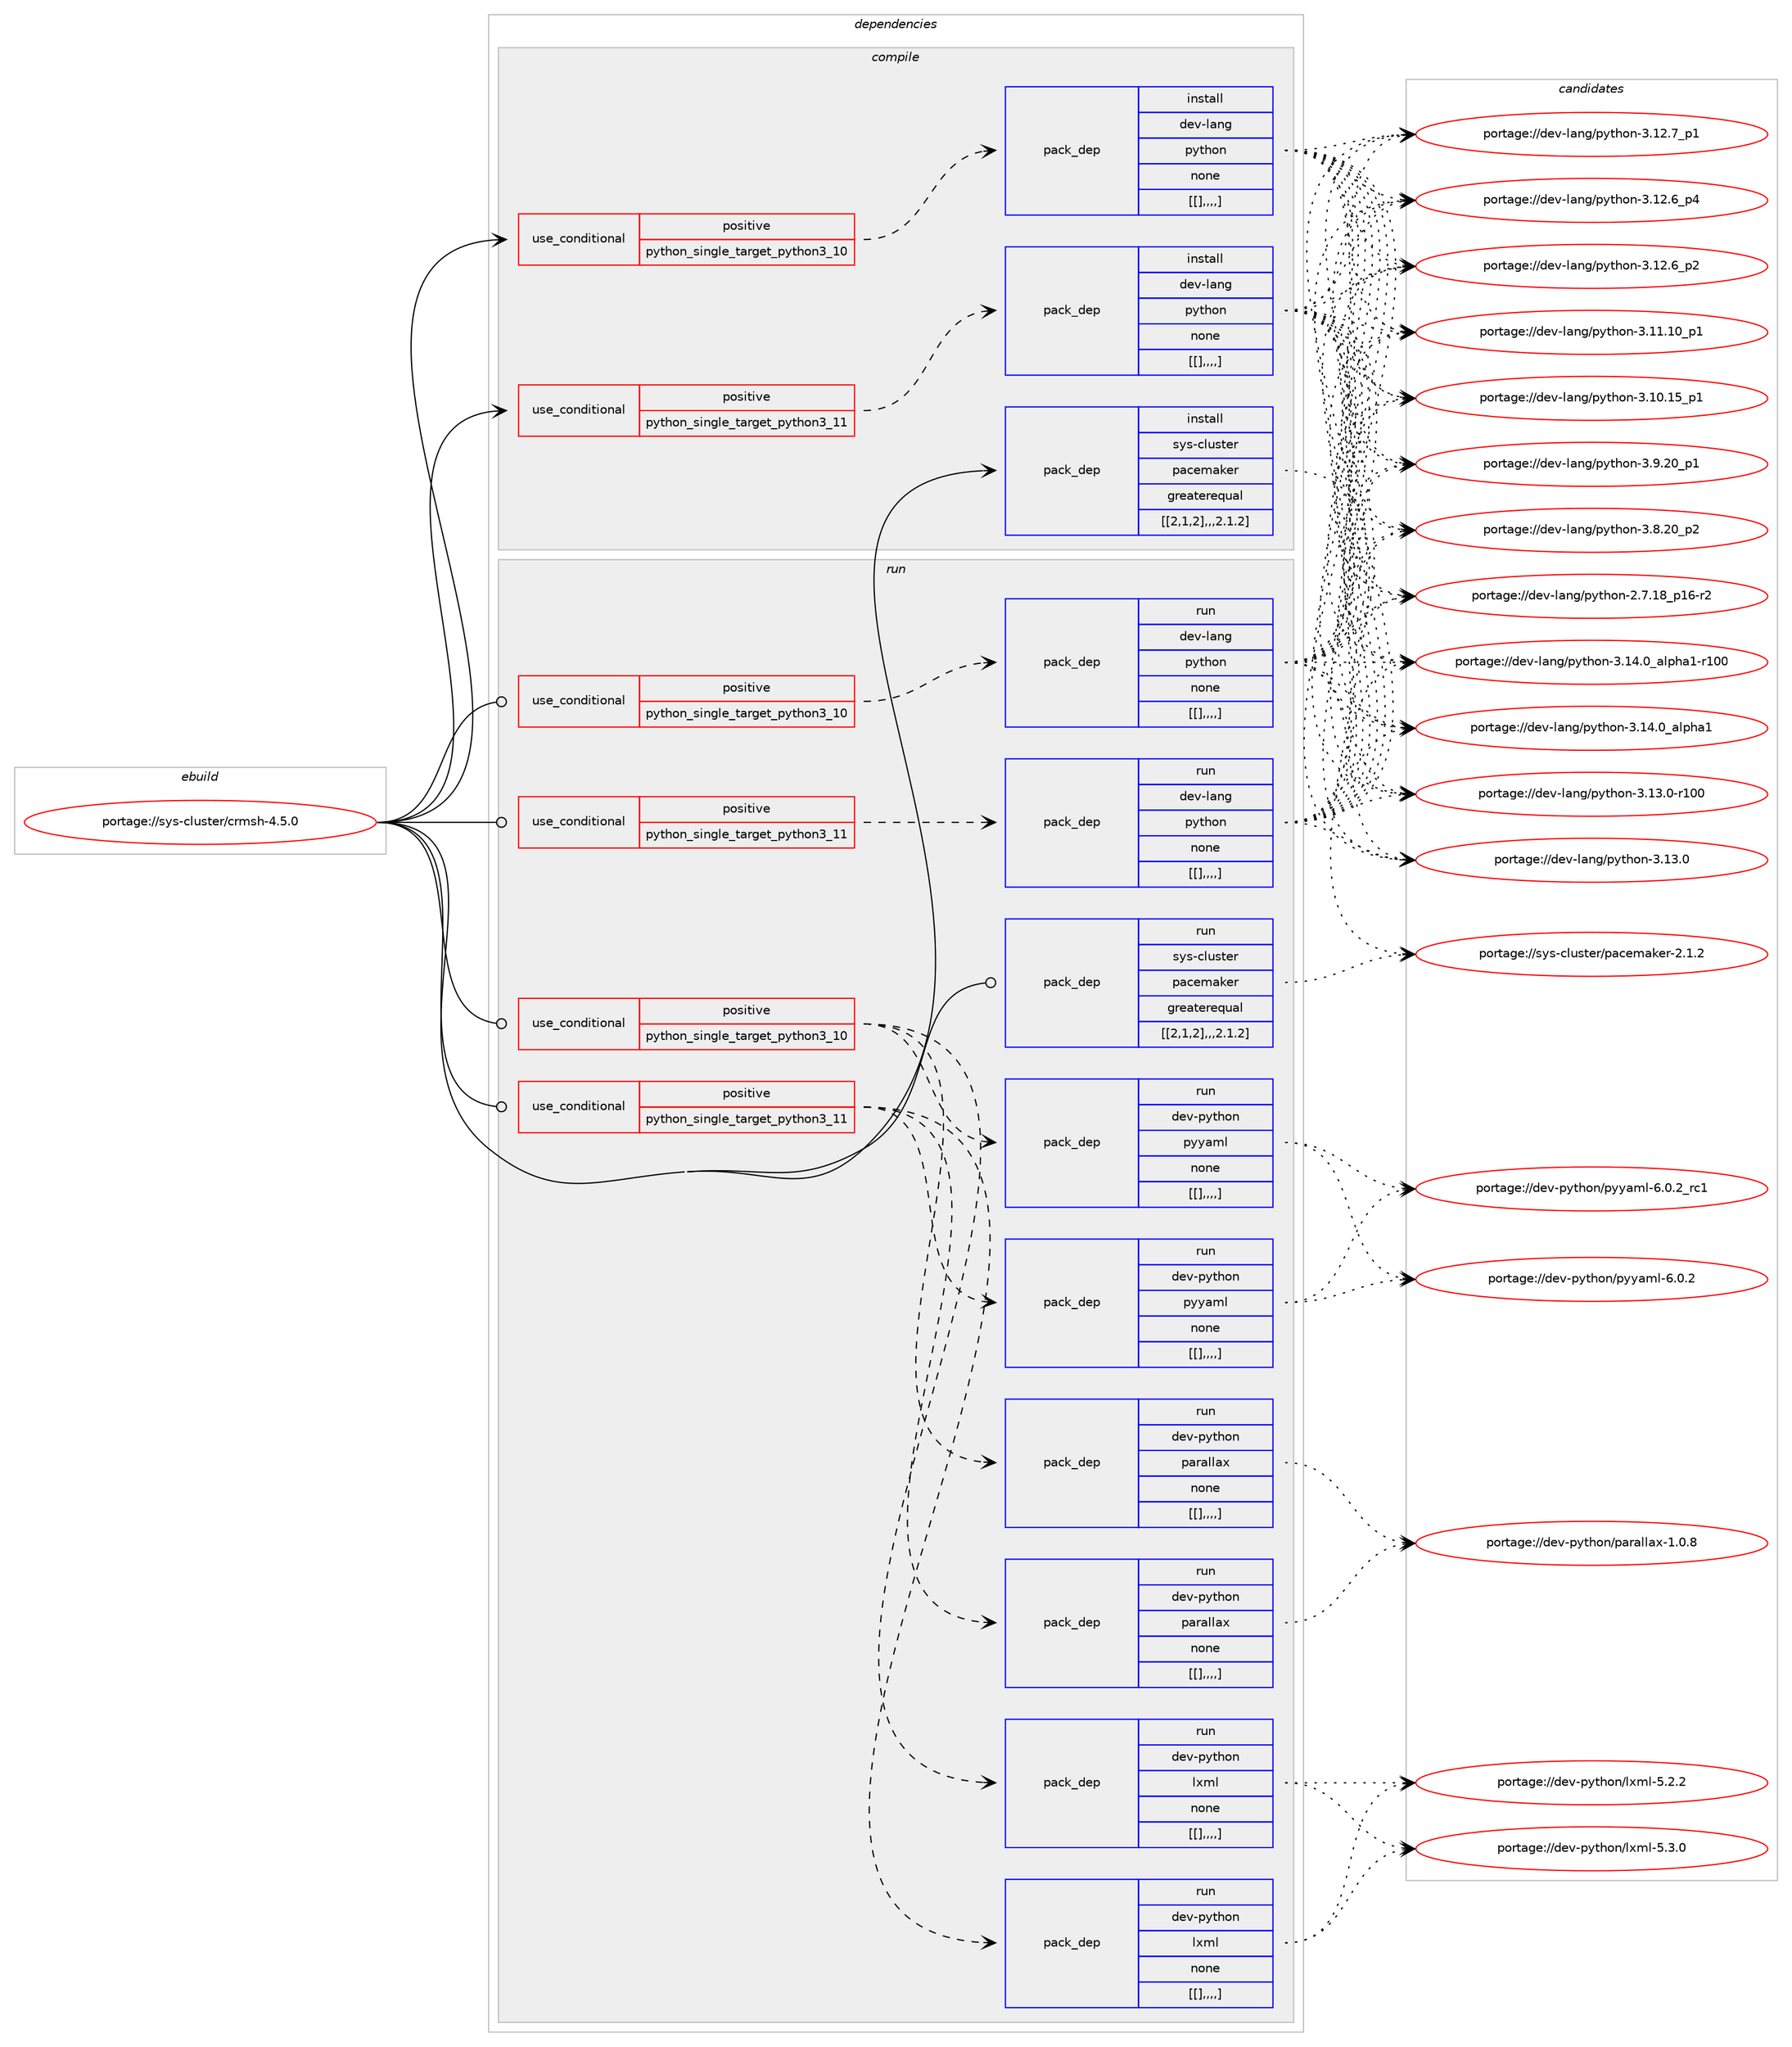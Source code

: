 digraph prolog {

# *************
# Graph options
# *************

newrank=true;
concentrate=true;
compound=true;
graph [rankdir=LR,fontname=Helvetica,fontsize=10,ranksep=1.5];#, ranksep=2.5, nodesep=0.2];
edge  [arrowhead=vee];
node  [fontname=Helvetica,fontsize=10];

# **********
# The ebuild
# **********

subgraph cluster_leftcol {
color=gray;
label=<<i>ebuild</i>>;
id [label="portage://sys-cluster/crmsh-4.5.0", color=red, width=4, href="../sys-cluster/crmsh-4.5.0.svg"];
}

# ****************
# The dependencies
# ****************

subgraph cluster_midcol {
color=gray;
label=<<i>dependencies</i>>;
subgraph cluster_compile {
fillcolor="#eeeeee";
style=filled;
label=<<i>compile</i>>;
subgraph cond120643 {
dependency452487 [label=<<TABLE BORDER="0" CELLBORDER="1" CELLSPACING="0" CELLPADDING="4"><TR><TD ROWSPAN="3" CELLPADDING="10">use_conditional</TD></TR><TR><TD>positive</TD></TR><TR><TD>python_single_target_python3_10</TD></TR></TABLE>>, shape=none, color=red];
subgraph pack328654 {
dependency452531 [label=<<TABLE BORDER="0" CELLBORDER="1" CELLSPACING="0" CELLPADDING="4" WIDTH="220"><TR><TD ROWSPAN="6" CELLPADDING="30">pack_dep</TD></TR><TR><TD WIDTH="110">install</TD></TR><TR><TD>dev-lang</TD></TR><TR><TD>python</TD></TR><TR><TD>none</TD></TR><TR><TD>[[],,,,]</TD></TR></TABLE>>, shape=none, color=blue];
}
dependency452487:e -> dependency452531:w [weight=20,style="dashed",arrowhead="vee"];
}
id:e -> dependency452487:w [weight=20,style="solid",arrowhead="vee"];
subgraph cond120684 {
dependency452577 [label=<<TABLE BORDER="0" CELLBORDER="1" CELLSPACING="0" CELLPADDING="4"><TR><TD ROWSPAN="3" CELLPADDING="10">use_conditional</TD></TR><TR><TD>positive</TD></TR><TR><TD>python_single_target_python3_11</TD></TR></TABLE>>, shape=none, color=red];
subgraph pack328696 {
dependency452600 [label=<<TABLE BORDER="0" CELLBORDER="1" CELLSPACING="0" CELLPADDING="4" WIDTH="220"><TR><TD ROWSPAN="6" CELLPADDING="30">pack_dep</TD></TR><TR><TD WIDTH="110">install</TD></TR><TR><TD>dev-lang</TD></TR><TR><TD>python</TD></TR><TR><TD>none</TD></TR><TR><TD>[[],,,,]</TD></TR></TABLE>>, shape=none, color=blue];
}
dependency452577:e -> dependency452600:w [weight=20,style="dashed",arrowhead="vee"];
}
id:e -> dependency452577:w [weight=20,style="solid",arrowhead="vee"];
subgraph pack328715 {
dependency452647 [label=<<TABLE BORDER="0" CELLBORDER="1" CELLSPACING="0" CELLPADDING="4" WIDTH="220"><TR><TD ROWSPAN="6" CELLPADDING="30">pack_dep</TD></TR><TR><TD WIDTH="110">install</TD></TR><TR><TD>sys-cluster</TD></TR><TR><TD>pacemaker</TD></TR><TR><TD>greaterequal</TD></TR><TR><TD>[[2,1,2],,,2.1.2]</TD></TR></TABLE>>, shape=none, color=blue];
}
id:e -> dependency452647:w [weight=20,style="solid",arrowhead="vee"];
}
subgraph cluster_compileandrun {
fillcolor="#eeeeee";
style=filled;
label=<<i>compile and run</i>>;
}
subgraph cluster_run {
fillcolor="#eeeeee";
style=filled;
label=<<i>run</i>>;
subgraph cond120749 {
dependency452735 [label=<<TABLE BORDER="0" CELLBORDER="1" CELLSPACING="0" CELLPADDING="4"><TR><TD ROWSPAN="3" CELLPADDING="10">use_conditional</TD></TR><TR><TD>positive</TD></TR><TR><TD>python_single_target_python3_10</TD></TR></TABLE>>, shape=none, color=red];
subgraph pack328867 {
dependency452923 [label=<<TABLE BORDER="0" CELLBORDER="1" CELLSPACING="0" CELLPADDING="4" WIDTH="220"><TR><TD ROWSPAN="6" CELLPADDING="30">pack_dep</TD></TR><TR><TD WIDTH="110">run</TD></TR><TR><TD>dev-lang</TD></TR><TR><TD>python</TD></TR><TR><TD>none</TD></TR><TR><TD>[[],,,,]</TD></TR></TABLE>>, shape=none, color=blue];
}
dependency452735:e -> dependency452923:w [weight=20,style="dashed",arrowhead="vee"];
}
id:e -> dependency452735:w [weight=20,style="solid",arrowhead="odot"];
subgraph cond120812 {
dependency452947 [label=<<TABLE BORDER="0" CELLBORDER="1" CELLSPACING="0" CELLPADDING="4"><TR><TD ROWSPAN="3" CELLPADDING="10">use_conditional</TD></TR><TR><TD>positive</TD></TR><TR><TD>python_single_target_python3_10</TD></TR></TABLE>>, shape=none, color=red];
subgraph pack328923 {
dependency452950 [label=<<TABLE BORDER="0" CELLBORDER="1" CELLSPACING="0" CELLPADDING="4" WIDTH="220"><TR><TD ROWSPAN="6" CELLPADDING="30">pack_dep</TD></TR><TR><TD WIDTH="110">run</TD></TR><TR><TD>dev-python</TD></TR><TR><TD>lxml</TD></TR><TR><TD>none</TD></TR><TR><TD>[[],,,,]</TD></TR></TABLE>>, shape=none, color=blue];
}
dependency452947:e -> dependency452950:w [weight=20,style="dashed",arrowhead="vee"];
subgraph pack328936 {
dependency452975 [label=<<TABLE BORDER="0" CELLBORDER="1" CELLSPACING="0" CELLPADDING="4" WIDTH="220"><TR><TD ROWSPAN="6" CELLPADDING="30">pack_dep</TD></TR><TR><TD WIDTH="110">run</TD></TR><TR><TD>dev-python</TD></TR><TR><TD>parallax</TD></TR><TR><TD>none</TD></TR><TR><TD>[[],,,,]</TD></TR></TABLE>>, shape=none, color=blue];
}
dependency452947:e -> dependency452975:w [weight=20,style="dashed",arrowhead="vee"];
subgraph pack328940 {
dependency453001 [label=<<TABLE BORDER="0" CELLBORDER="1" CELLSPACING="0" CELLPADDING="4" WIDTH="220"><TR><TD ROWSPAN="6" CELLPADDING="30">pack_dep</TD></TR><TR><TD WIDTH="110">run</TD></TR><TR><TD>dev-python</TD></TR><TR><TD>pyyaml</TD></TR><TR><TD>none</TD></TR><TR><TD>[[],,,,]</TD></TR></TABLE>>, shape=none, color=blue];
}
dependency452947:e -> dependency453001:w [weight=20,style="dashed",arrowhead="vee"];
}
id:e -> dependency452947:w [weight=20,style="solid",arrowhead="odot"];
subgraph cond120844 {
dependency453004 [label=<<TABLE BORDER="0" CELLBORDER="1" CELLSPACING="0" CELLPADDING="4"><TR><TD ROWSPAN="3" CELLPADDING="10">use_conditional</TD></TR><TR><TD>positive</TD></TR><TR><TD>python_single_target_python3_11</TD></TR></TABLE>>, shape=none, color=red];
subgraph pack328971 {
dependency453029 [label=<<TABLE BORDER="0" CELLBORDER="1" CELLSPACING="0" CELLPADDING="4" WIDTH="220"><TR><TD ROWSPAN="6" CELLPADDING="30">pack_dep</TD></TR><TR><TD WIDTH="110">run</TD></TR><TR><TD>dev-lang</TD></TR><TR><TD>python</TD></TR><TR><TD>none</TD></TR><TR><TD>[[],,,,]</TD></TR></TABLE>>, shape=none, color=blue];
}
dependency453004:e -> dependency453029:w [weight=20,style="dashed",arrowhead="vee"];
}
id:e -> dependency453004:w [weight=20,style="solid",arrowhead="odot"];
subgraph cond120858 {
dependency453058 [label=<<TABLE BORDER="0" CELLBORDER="1" CELLSPACING="0" CELLPADDING="4"><TR><TD ROWSPAN="3" CELLPADDING="10">use_conditional</TD></TR><TR><TD>positive</TD></TR><TR><TD>python_single_target_python3_11</TD></TR></TABLE>>, shape=none, color=red];
subgraph pack329007 {
dependency453097 [label=<<TABLE BORDER="0" CELLBORDER="1" CELLSPACING="0" CELLPADDING="4" WIDTH="220"><TR><TD ROWSPAN="6" CELLPADDING="30">pack_dep</TD></TR><TR><TD WIDTH="110">run</TD></TR><TR><TD>dev-python</TD></TR><TR><TD>lxml</TD></TR><TR><TD>none</TD></TR><TR><TD>[[],,,,]</TD></TR></TABLE>>, shape=none, color=blue];
}
dependency453058:e -> dependency453097:w [weight=20,style="dashed",arrowhead="vee"];
subgraph pack329038 {
dependency453164 [label=<<TABLE BORDER="0" CELLBORDER="1" CELLSPACING="0" CELLPADDING="4" WIDTH="220"><TR><TD ROWSPAN="6" CELLPADDING="30">pack_dep</TD></TR><TR><TD WIDTH="110">run</TD></TR><TR><TD>dev-python</TD></TR><TR><TD>parallax</TD></TR><TR><TD>none</TD></TR><TR><TD>[[],,,,]</TD></TR></TABLE>>, shape=none, color=blue];
}
dependency453058:e -> dependency453164:w [weight=20,style="dashed",arrowhead="vee"];
subgraph pack329070 {
dependency453190 [label=<<TABLE BORDER="0" CELLBORDER="1" CELLSPACING="0" CELLPADDING="4" WIDTH="220"><TR><TD ROWSPAN="6" CELLPADDING="30">pack_dep</TD></TR><TR><TD WIDTH="110">run</TD></TR><TR><TD>dev-python</TD></TR><TR><TD>pyyaml</TD></TR><TR><TD>none</TD></TR><TR><TD>[[],,,,]</TD></TR></TABLE>>, shape=none, color=blue];
}
dependency453058:e -> dependency453190:w [weight=20,style="dashed",arrowhead="vee"];
}
id:e -> dependency453058:w [weight=20,style="solid",arrowhead="odot"];
subgraph pack329103 {
dependency453233 [label=<<TABLE BORDER="0" CELLBORDER="1" CELLSPACING="0" CELLPADDING="4" WIDTH="220"><TR><TD ROWSPAN="6" CELLPADDING="30">pack_dep</TD></TR><TR><TD WIDTH="110">run</TD></TR><TR><TD>sys-cluster</TD></TR><TR><TD>pacemaker</TD></TR><TR><TD>greaterequal</TD></TR><TR><TD>[[2,1,2],,,2.1.2]</TD></TR></TABLE>>, shape=none, color=blue];
}
id:e -> dependency453233:w [weight=20,style="solid",arrowhead="odot"];
}
}

# **************
# The candidates
# **************

subgraph cluster_choices {
rank=same;
color=gray;
label=<<i>candidates</i>>;

subgraph choice327750 {
color=black;
nodesep=1;
choice100101118451089711010347112121116104111110455146495246489597108112104974945114494848 [label="portage://dev-lang/python-3.14.0_alpha1-r100", color=red, width=4,href="../dev-lang/python-3.14.0_alpha1-r100.svg"];
choice1001011184510897110103471121211161041111104551464952464895971081121049749 [label="portage://dev-lang/python-3.14.0_alpha1", color=red, width=4,href="../dev-lang/python-3.14.0_alpha1.svg"];
choice1001011184510897110103471121211161041111104551464951464845114494848 [label="portage://dev-lang/python-3.13.0-r100", color=red, width=4,href="../dev-lang/python-3.13.0-r100.svg"];
choice10010111845108971101034711212111610411111045514649514648 [label="portage://dev-lang/python-3.13.0", color=red, width=4,href="../dev-lang/python-3.13.0.svg"];
choice100101118451089711010347112121116104111110455146495046559511249 [label="portage://dev-lang/python-3.12.7_p1", color=red, width=4,href="../dev-lang/python-3.12.7_p1.svg"];
choice100101118451089711010347112121116104111110455146495046549511252 [label="portage://dev-lang/python-3.12.6_p4", color=red, width=4,href="../dev-lang/python-3.12.6_p4.svg"];
choice100101118451089711010347112121116104111110455146495046549511250 [label="portage://dev-lang/python-3.12.6_p2", color=red, width=4,href="../dev-lang/python-3.12.6_p2.svg"];
choice10010111845108971101034711212111610411111045514649494649489511249 [label="portage://dev-lang/python-3.11.10_p1", color=red, width=4,href="../dev-lang/python-3.11.10_p1.svg"];
choice10010111845108971101034711212111610411111045514649484649539511249 [label="portage://dev-lang/python-3.10.15_p1", color=red, width=4,href="../dev-lang/python-3.10.15_p1.svg"];
choice100101118451089711010347112121116104111110455146574650489511249 [label="portage://dev-lang/python-3.9.20_p1", color=red, width=4,href="../dev-lang/python-3.9.20_p1.svg"];
choice100101118451089711010347112121116104111110455146564650489511250 [label="portage://dev-lang/python-3.8.20_p2", color=red, width=4,href="../dev-lang/python-3.8.20_p2.svg"];
choice100101118451089711010347112121116104111110455046554649569511249544511450 [label="portage://dev-lang/python-2.7.18_p16-r2", color=red, width=4,href="../dev-lang/python-2.7.18_p16-r2.svg"];
dependency452531:e -> choice100101118451089711010347112121116104111110455146495246489597108112104974945114494848:w [style=dotted,weight="100"];
dependency452531:e -> choice1001011184510897110103471121211161041111104551464952464895971081121049749:w [style=dotted,weight="100"];
dependency452531:e -> choice1001011184510897110103471121211161041111104551464951464845114494848:w [style=dotted,weight="100"];
dependency452531:e -> choice10010111845108971101034711212111610411111045514649514648:w [style=dotted,weight="100"];
dependency452531:e -> choice100101118451089711010347112121116104111110455146495046559511249:w [style=dotted,weight="100"];
dependency452531:e -> choice100101118451089711010347112121116104111110455146495046549511252:w [style=dotted,weight="100"];
dependency452531:e -> choice100101118451089711010347112121116104111110455146495046549511250:w [style=dotted,weight="100"];
dependency452531:e -> choice10010111845108971101034711212111610411111045514649494649489511249:w [style=dotted,weight="100"];
dependency452531:e -> choice10010111845108971101034711212111610411111045514649484649539511249:w [style=dotted,weight="100"];
dependency452531:e -> choice100101118451089711010347112121116104111110455146574650489511249:w [style=dotted,weight="100"];
dependency452531:e -> choice100101118451089711010347112121116104111110455146564650489511250:w [style=dotted,weight="100"];
dependency452531:e -> choice100101118451089711010347112121116104111110455046554649569511249544511450:w [style=dotted,weight="100"];
}
subgraph choice327771 {
color=black;
nodesep=1;
choice100101118451089711010347112121116104111110455146495246489597108112104974945114494848 [label="portage://dev-lang/python-3.14.0_alpha1-r100", color=red, width=4,href="../dev-lang/python-3.14.0_alpha1-r100.svg"];
choice1001011184510897110103471121211161041111104551464952464895971081121049749 [label="portage://dev-lang/python-3.14.0_alpha1", color=red, width=4,href="../dev-lang/python-3.14.0_alpha1.svg"];
choice1001011184510897110103471121211161041111104551464951464845114494848 [label="portage://dev-lang/python-3.13.0-r100", color=red, width=4,href="../dev-lang/python-3.13.0-r100.svg"];
choice10010111845108971101034711212111610411111045514649514648 [label="portage://dev-lang/python-3.13.0", color=red, width=4,href="../dev-lang/python-3.13.0.svg"];
choice100101118451089711010347112121116104111110455146495046559511249 [label="portage://dev-lang/python-3.12.7_p1", color=red, width=4,href="../dev-lang/python-3.12.7_p1.svg"];
choice100101118451089711010347112121116104111110455146495046549511252 [label="portage://dev-lang/python-3.12.6_p4", color=red, width=4,href="../dev-lang/python-3.12.6_p4.svg"];
choice100101118451089711010347112121116104111110455146495046549511250 [label="portage://dev-lang/python-3.12.6_p2", color=red, width=4,href="../dev-lang/python-3.12.6_p2.svg"];
choice10010111845108971101034711212111610411111045514649494649489511249 [label="portage://dev-lang/python-3.11.10_p1", color=red, width=4,href="../dev-lang/python-3.11.10_p1.svg"];
choice10010111845108971101034711212111610411111045514649484649539511249 [label="portage://dev-lang/python-3.10.15_p1", color=red, width=4,href="../dev-lang/python-3.10.15_p1.svg"];
choice100101118451089711010347112121116104111110455146574650489511249 [label="portage://dev-lang/python-3.9.20_p1", color=red, width=4,href="../dev-lang/python-3.9.20_p1.svg"];
choice100101118451089711010347112121116104111110455146564650489511250 [label="portage://dev-lang/python-3.8.20_p2", color=red, width=4,href="../dev-lang/python-3.8.20_p2.svg"];
choice100101118451089711010347112121116104111110455046554649569511249544511450 [label="portage://dev-lang/python-2.7.18_p16-r2", color=red, width=4,href="../dev-lang/python-2.7.18_p16-r2.svg"];
dependency452600:e -> choice100101118451089711010347112121116104111110455146495246489597108112104974945114494848:w [style=dotted,weight="100"];
dependency452600:e -> choice1001011184510897110103471121211161041111104551464952464895971081121049749:w [style=dotted,weight="100"];
dependency452600:e -> choice1001011184510897110103471121211161041111104551464951464845114494848:w [style=dotted,weight="100"];
dependency452600:e -> choice10010111845108971101034711212111610411111045514649514648:w [style=dotted,weight="100"];
dependency452600:e -> choice100101118451089711010347112121116104111110455146495046559511249:w [style=dotted,weight="100"];
dependency452600:e -> choice100101118451089711010347112121116104111110455146495046549511252:w [style=dotted,weight="100"];
dependency452600:e -> choice100101118451089711010347112121116104111110455146495046549511250:w [style=dotted,weight="100"];
dependency452600:e -> choice10010111845108971101034711212111610411111045514649494649489511249:w [style=dotted,weight="100"];
dependency452600:e -> choice10010111845108971101034711212111610411111045514649484649539511249:w [style=dotted,weight="100"];
dependency452600:e -> choice100101118451089711010347112121116104111110455146574650489511249:w [style=dotted,weight="100"];
dependency452600:e -> choice100101118451089711010347112121116104111110455146564650489511250:w [style=dotted,weight="100"];
dependency452600:e -> choice100101118451089711010347112121116104111110455046554649569511249544511450:w [style=dotted,weight="100"];
}
subgraph choice327795 {
color=black;
nodesep=1;
choice115121115459910811711511610111447112979910110997107101114455046494650 [label="portage://sys-cluster/pacemaker-2.1.2", color=red, width=4,href="../sys-cluster/pacemaker-2.1.2.svg"];
dependency452647:e -> choice115121115459910811711511610111447112979910110997107101114455046494650:w [style=dotted,weight="100"];
}
subgraph choice327796 {
color=black;
nodesep=1;
choice100101118451089711010347112121116104111110455146495246489597108112104974945114494848 [label="portage://dev-lang/python-3.14.0_alpha1-r100", color=red, width=4,href="../dev-lang/python-3.14.0_alpha1-r100.svg"];
choice1001011184510897110103471121211161041111104551464952464895971081121049749 [label="portage://dev-lang/python-3.14.0_alpha1", color=red, width=4,href="../dev-lang/python-3.14.0_alpha1.svg"];
choice1001011184510897110103471121211161041111104551464951464845114494848 [label="portage://dev-lang/python-3.13.0-r100", color=red, width=4,href="../dev-lang/python-3.13.0-r100.svg"];
choice10010111845108971101034711212111610411111045514649514648 [label="portage://dev-lang/python-3.13.0", color=red, width=4,href="../dev-lang/python-3.13.0.svg"];
choice100101118451089711010347112121116104111110455146495046559511249 [label="portage://dev-lang/python-3.12.7_p1", color=red, width=4,href="../dev-lang/python-3.12.7_p1.svg"];
choice100101118451089711010347112121116104111110455146495046549511252 [label="portage://dev-lang/python-3.12.6_p4", color=red, width=4,href="../dev-lang/python-3.12.6_p4.svg"];
choice100101118451089711010347112121116104111110455146495046549511250 [label="portage://dev-lang/python-3.12.6_p2", color=red, width=4,href="../dev-lang/python-3.12.6_p2.svg"];
choice10010111845108971101034711212111610411111045514649494649489511249 [label="portage://dev-lang/python-3.11.10_p1", color=red, width=4,href="../dev-lang/python-3.11.10_p1.svg"];
choice10010111845108971101034711212111610411111045514649484649539511249 [label="portage://dev-lang/python-3.10.15_p1", color=red, width=4,href="../dev-lang/python-3.10.15_p1.svg"];
choice100101118451089711010347112121116104111110455146574650489511249 [label="portage://dev-lang/python-3.9.20_p1", color=red, width=4,href="../dev-lang/python-3.9.20_p1.svg"];
choice100101118451089711010347112121116104111110455146564650489511250 [label="portage://dev-lang/python-3.8.20_p2", color=red, width=4,href="../dev-lang/python-3.8.20_p2.svg"];
choice100101118451089711010347112121116104111110455046554649569511249544511450 [label="portage://dev-lang/python-2.7.18_p16-r2", color=red, width=4,href="../dev-lang/python-2.7.18_p16-r2.svg"];
dependency452923:e -> choice100101118451089711010347112121116104111110455146495246489597108112104974945114494848:w [style=dotted,weight="100"];
dependency452923:e -> choice1001011184510897110103471121211161041111104551464952464895971081121049749:w [style=dotted,weight="100"];
dependency452923:e -> choice1001011184510897110103471121211161041111104551464951464845114494848:w [style=dotted,weight="100"];
dependency452923:e -> choice10010111845108971101034711212111610411111045514649514648:w [style=dotted,weight="100"];
dependency452923:e -> choice100101118451089711010347112121116104111110455146495046559511249:w [style=dotted,weight="100"];
dependency452923:e -> choice100101118451089711010347112121116104111110455146495046549511252:w [style=dotted,weight="100"];
dependency452923:e -> choice100101118451089711010347112121116104111110455146495046549511250:w [style=dotted,weight="100"];
dependency452923:e -> choice10010111845108971101034711212111610411111045514649494649489511249:w [style=dotted,weight="100"];
dependency452923:e -> choice10010111845108971101034711212111610411111045514649484649539511249:w [style=dotted,weight="100"];
dependency452923:e -> choice100101118451089711010347112121116104111110455146574650489511249:w [style=dotted,weight="100"];
dependency452923:e -> choice100101118451089711010347112121116104111110455146564650489511250:w [style=dotted,weight="100"];
dependency452923:e -> choice100101118451089711010347112121116104111110455046554649569511249544511450:w [style=dotted,weight="100"];
}
subgraph choice327802 {
color=black;
nodesep=1;
choice1001011184511212111610411111047108120109108455346514648 [label="portage://dev-python/lxml-5.3.0", color=red, width=4,href="../dev-python/lxml-5.3.0.svg"];
choice1001011184511212111610411111047108120109108455346504650 [label="portage://dev-python/lxml-5.2.2", color=red, width=4,href="../dev-python/lxml-5.2.2.svg"];
dependency452950:e -> choice1001011184511212111610411111047108120109108455346514648:w [style=dotted,weight="100"];
dependency452950:e -> choice1001011184511212111610411111047108120109108455346504650:w [style=dotted,weight="100"];
}
subgraph choice327805 {
color=black;
nodesep=1;
choice1001011184511212111610411111047112971149710810897120454946484656 [label="portage://dev-python/parallax-1.0.8", color=red, width=4,href="../dev-python/parallax-1.0.8.svg"];
dependency452975:e -> choice1001011184511212111610411111047112971149710810897120454946484656:w [style=dotted,weight="100"];
}
subgraph choice327810 {
color=black;
nodesep=1;
choice100101118451121211161041111104711212112197109108455446484650951149949 [label="portage://dev-python/pyyaml-6.0.2_rc1", color=red, width=4,href="../dev-python/pyyaml-6.0.2_rc1.svg"];
choice100101118451121211161041111104711212112197109108455446484650 [label="portage://dev-python/pyyaml-6.0.2", color=red, width=4,href="../dev-python/pyyaml-6.0.2.svg"];
dependency453001:e -> choice100101118451121211161041111104711212112197109108455446484650951149949:w [style=dotted,weight="100"];
dependency453001:e -> choice100101118451121211161041111104711212112197109108455446484650:w [style=dotted,weight="100"];
}
subgraph choice327815 {
color=black;
nodesep=1;
choice100101118451089711010347112121116104111110455146495246489597108112104974945114494848 [label="portage://dev-lang/python-3.14.0_alpha1-r100", color=red, width=4,href="../dev-lang/python-3.14.0_alpha1-r100.svg"];
choice1001011184510897110103471121211161041111104551464952464895971081121049749 [label="portage://dev-lang/python-3.14.0_alpha1", color=red, width=4,href="../dev-lang/python-3.14.0_alpha1.svg"];
choice1001011184510897110103471121211161041111104551464951464845114494848 [label="portage://dev-lang/python-3.13.0-r100", color=red, width=4,href="../dev-lang/python-3.13.0-r100.svg"];
choice10010111845108971101034711212111610411111045514649514648 [label="portage://dev-lang/python-3.13.0", color=red, width=4,href="../dev-lang/python-3.13.0.svg"];
choice100101118451089711010347112121116104111110455146495046559511249 [label="portage://dev-lang/python-3.12.7_p1", color=red, width=4,href="../dev-lang/python-3.12.7_p1.svg"];
choice100101118451089711010347112121116104111110455146495046549511252 [label="portage://dev-lang/python-3.12.6_p4", color=red, width=4,href="../dev-lang/python-3.12.6_p4.svg"];
choice100101118451089711010347112121116104111110455146495046549511250 [label="portage://dev-lang/python-3.12.6_p2", color=red, width=4,href="../dev-lang/python-3.12.6_p2.svg"];
choice10010111845108971101034711212111610411111045514649494649489511249 [label="portage://dev-lang/python-3.11.10_p1", color=red, width=4,href="../dev-lang/python-3.11.10_p1.svg"];
choice10010111845108971101034711212111610411111045514649484649539511249 [label="portage://dev-lang/python-3.10.15_p1", color=red, width=4,href="../dev-lang/python-3.10.15_p1.svg"];
choice100101118451089711010347112121116104111110455146574650489511249 [label="portage://dev-lang/python-3.9.20_p1", color=red, width=4,href="../dev-lang/python-3.9.20_p1.svg"];
choice100101118451089711010347112121116104111110455146564650489511250 [label="portage://dev-lang/python-3.8.20_p2", color=red, width=4,href="../dev-lang/python-3.8.20_p2.svg"];
choice100101118451089711010347112121116104111110455046554649569511249544511450 [label="portage://dev-lang/python-2.7.18_p16-r2", color=red, width=4,href="../dev-lang/python-2.7.18_p16-r2.svg"];
dependency453029:e -> choice100101118451089711010347112121116104111110455146495246489597108112104974945114494848:w [style=dotted,weight="100"];
dependency453029:e -> choice1001011184510897110103471121211161041111104551464952464895971081121049749:w [style=dotted,weight="100"];
dependency453029:e -> choice1001011184510897110103471121211161041111104551464951464845114494848:w [style=dotted,weight="100"];
dependency453029:e -> choice10010111845108971101034711212111610411111045514649514648:w [style=dotted,weight="100"];
dependency453029:e -> choice100101118451089711010347112121116104111110455146495046559511249:w [style=dotted,weight="100"];
dependency453029:e -> choice100101118451089711010347112121116104111110455146495046549511252:w [style=dotted,weight="100"];
dependency453029:e -> choice100101118451089711010347112121116104111110455146495046549511250:w [style=dotted,weight="100"];
dependency453029:e -> choice10010111845108971101034711212111610411111045514649494649489511249:w [style=dotted,weight="100"];
dependency453029:e -> choice10010111845108971101034711212111610411111045514649484649539511249:w [style=dotted,weight="100"];
dependency453029:e -> choice100101118451089711010347112121116104111110455146574650489511249:w [style=dotted,weight="100"];
dependency453029:e -> choice100101118451089711010347112121116104111110455146564650489511250:w [style=dotted,weight="100"];
dependency453029:e -> choice100101118451089711010347112121116104111110455046554649569511249544511450:w [style=dotted,weight="100"];
}
subgraph choice327832 {
color=black;
nodesep=1;
choice1001011184511212111610411111047108120109108455346514648 [label="portage://dev-python/lxml-5.3.0", color=red, width=4,href="../dev-python/lxml-5.3.0.svg"];
choice1001011184511212111610411111047108120109108455346504650 [label="portage://dev-python/lxml-5.2.2", color=red, width=4,href="../dev-python/lxml-5.2.2.svg"];
dependency453097:e -> choice1001011184511212111610411111047108120109108455346514648:w [style=dotted,weight="100"];
dependency453097:e -> choice1001011184511212111610411111047108120109108455346504650:w [style=dotted,weight="100"];
}
subgraph choice327834 {
color=black;
nodesep=1;
choice1001011184511212111610411111047112971149710810897120454946484656 [label="portage://dev-python/parallax-1.0.8", color=red, width=4,href="../dev-python/parallax-1.0.8.svg"];
dependency453164:e -> choice1001011184511212111610411111047112971149710810897120454946484656:w [style=dotted,weight="100"];
}
subgraph choice327841 {
color=black;
nodesep=1;
choice100101118451121211161041111104711212112197109108455446484650951149949 [label="portage://dev-python/pyyaml-6.0.2_rc1", color=red, width=4,href="../dev-python/pyyaml-6.0.2_rc1.svg"];
choice100101118451121211161041111104711212112197109108455446484650 [label="portage://dev-python/pyyaml-6.0.2", color=red, width=4,href="../dev-python/pyyaml-6.0.2.svg"];
dependency453190:e -> choice100101118451121211161041111104711212112197109108455446484650951149949:w [style=dotted,weight="100"];
dependency453190:e -> choice100101118451121211161041111104711212112197109108455446484650:w [style=dotted,weight="100"];
}
subgraph choice327866 {
color=black;
nodesep=1;
choice115121115459910811711511610111447112979910110997107101114455046494650 [label="portage://sys-cluster/pacemaker-2.1.2", color=red, width=4,href="../sys-cluster/pacemaker-2.1.2.svg"];
dependency453233:e -> choice115121115459910811711511610111447112979910110997107101114455046494650:w [style=dotted,weight="100"];
}
}

}
